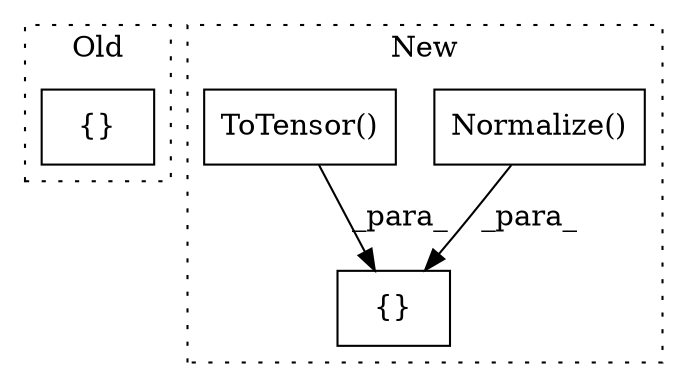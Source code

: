 digraph G {
subgraph cluster0 {
1 [label="{}" a="59" s="172,206" l="1,0" shape="box"];
label = "Old";
style="dotted";
}
subgraph cluster1 {
2 [label="Normalize()" a="75" s="230,283" l="21,1" shape="box"];
3 [label="{}" a="59" s="199,284" l="1,0" shape="box"];
4 [label="ToTensor()" a="75" s="200" l="21" shape="box"];
label = "New";
style="dotted";
}
2 -> 3 [label="_para_"];
4 -> 3 [label="_para_"];
}